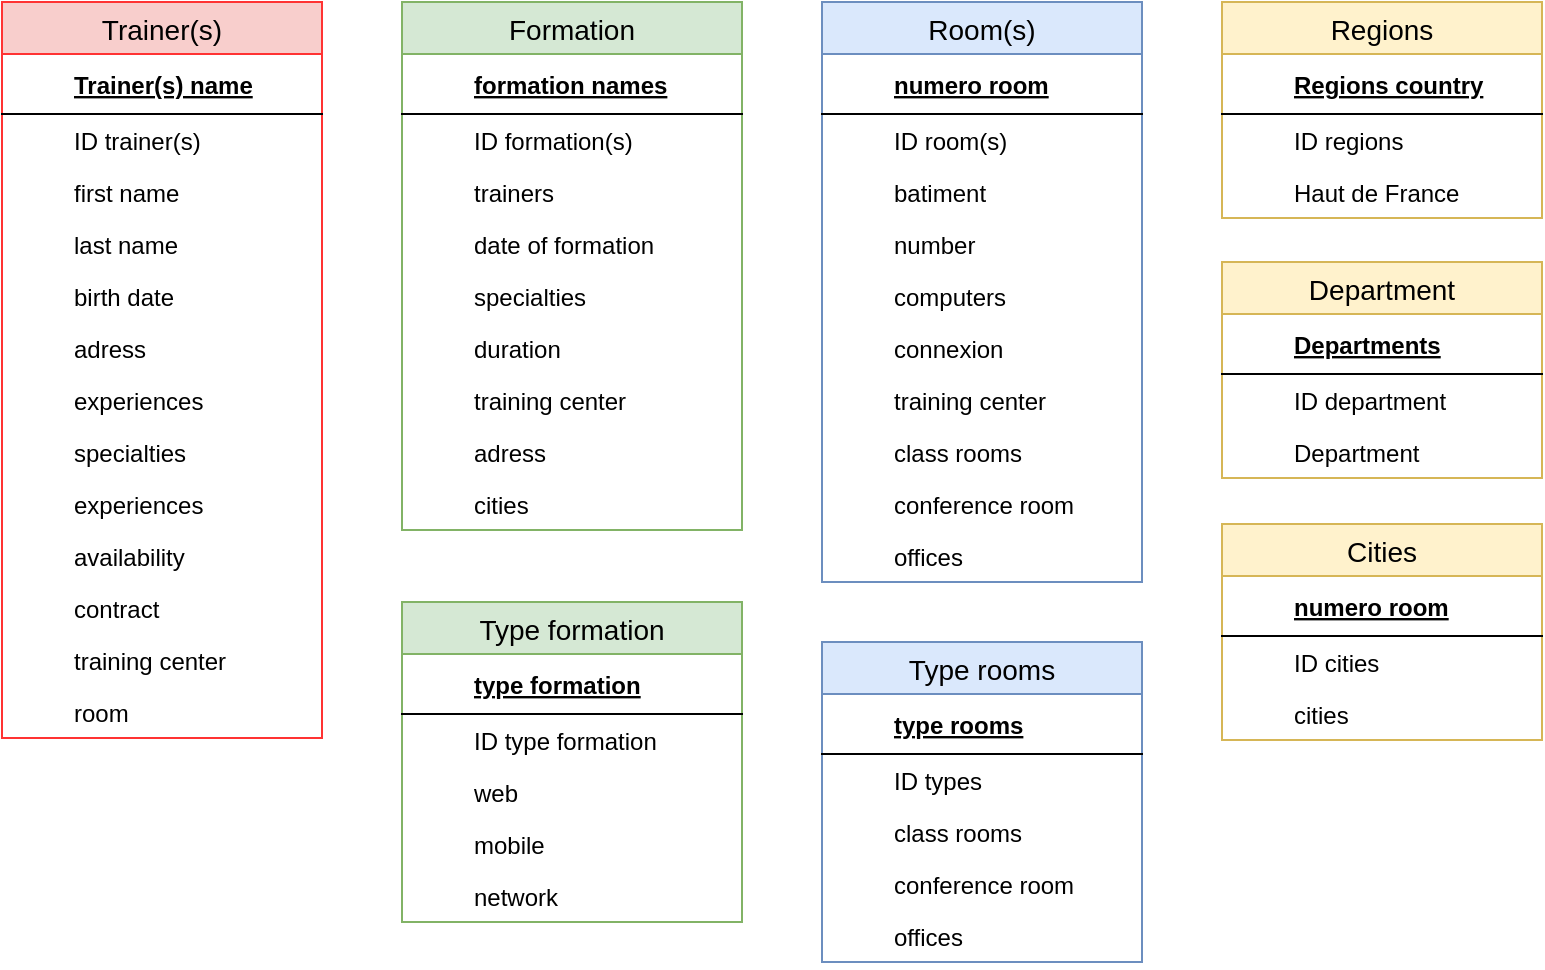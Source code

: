 <mxfile version="12.5.1" type="device"><diagram id="X-OkMKWLQy2tq75HIEGW" name="Page-1"><mxGraphModel dx="2249" dy="762" grid="1" gridSize="10" guides="1" tooltips="1" connect="1" arrows="1" fold="1" page="1" pageScale="1" pageWidth="827" pageHeight="1169" math="0" shadow="0"><root><mxCell id="0"/><mxCell id="1" parent="0"/><mxCell id="UwQxbtDNf4W1F2og5QX_-119" value="Trainer(s)" style="swimlane;fontStyle=0;childLayout=stackLayout;horizontal=1;startSize=26;fillColor=#f8cecc;horizontalStack=0;resizeParent=1;resizeParentMax=0;resizeLast=0;collapsible=1;marginBottom=0;swimlaneFillColor=#ffffff;align=center;fontSize=14;strokeColor=#FF3333;" vertex="1" parent="1"><mxGeometry x="-790" width="160" height="368" as="geometry"><mxRectangle x="20" y="20" width="90" height="26" as="alternateBounds"/></mxGeometry></mxCell><mxCell id="UwQxbtDNf4W1F2og5QX_-120" value="Trainer(s) name" style="shape=partialRectangle;top=0;left=0;right=0;bottom=1;align=left;verticalAlign=middle;fillColor=none;spacingLeft=34;spacingRight=4;overflow=hidden;rotatable=0;points=[[0,0.5],[1,0.5]];portConstraint=eastwest;dropTarget=0;fontStyle=5;fontSize=12;" vertex="1" parent="UwQxbtDNf4W1F2og5QX_-119"><mxGeometry y="26" width="160" height="30" as="geometry"/></mxCell><mxCell id="UwQxbtDNf4W1F2og5QX_-134" value="ID trainer(s)" style="shape=partialRectangle;top=0;left=0;right=0;bottom=0;align=left;verticalAlign=top;fillColor=none;spacingLeft=34;spacingRight=4;overflow=hidden;rotatable=0;points=[[0,0.5],[1,0.5]];portConstraint=eastwest;dropTarget=0;fontSize=12;" vertex="1" parent="UwQxbtDNf4W1F2og5QX_-119"><mxGeometry y="56" width="160" height="26" as="geometry"/></mxCell><mxCell id="UwQxbtDNf4W1F2og5QX_-124" value="first name" style="shape=partialRectangle;top=0;left=0;right=0;bottom=0;align=left;verticalAlign=top;fillColor=none;spacingLeft=34;spacingRight=4;overflow=hidden;rotatable=0;points=[[0,0.5],[1,0.5]];portConstraint=eastwest;dropTarget=0;fontSize=12;" vertex="1" parent="UwQxbtDNf4W1F2og5QX_-119"><mxGeometry y="82" width="160" height="26" as="geometry"/></mxCell><mxCell id="UwQxbtDNf4W1F2og5QX_-125" value="last name" style="shape=partialRectangle;top=0;left=0;right=0;bottom=0;align=left;verticalAlign=top;fillColor=none;spacingLeft=34;spacingRight=4;overflow=hidden;rotatable=0;points=[[0,0.5],[1,0.5]];portConstraint=eastwest;dropTarget=0;fontSize=12;" vertex="1" parent="UwQxbtDNf4W1F2og5QX_-119"><mxGeometry y="108" width="160" height="26" as="geometry"/></mxCell><mxCell id="UwQxbtDNf4W1F2og5QX_-129" value="birth date" style="shape=partialRectangle;top=0;left=0;right=0;bottom=0;align=left;verticalAlign=top;fillColor=none;spacingLeft=34;spacingRight=4;overflow=hidden;rotatable=0;points=[[0,0.5],[1,0.5]];portConstraint=eastwest;dropTarget=0;fontSize=12;" vertex="1" parent="UwQxbtDNf4W1F2og5QX_-119"><mxGeometry y="134" width="160" height="26" as="geometry"/></mxCell><mxCell id="UwQxbtDNf4W1F2og5QX_-121" value="adress" style="shape=partialRectangle;top=0;left=0;right=0;bottom=0;align=left;verticalAlign=top;fillColor=none;spacingLeft=34;spacingRight=4;overflow=hidden;rotatable=0;points=[[0,0.5],[1,0.5]];portConstraint=eastwest;dropTarget=0;fontSize=12;" vertex="1" parent="UwQxbtDNf4W1F2og5QX_-119"><mxGeometry y="160" width="160" height="26" as="geometry"/></mxCell><mxCell id="UwQxbtDNf4W1F2og5QX_-122" value="experiences" style="shape=partialRectangle;top=0;left=0;right=0;bottom=0;align=left;verticalAlign=top;fillColor=none;spacingLeft=34;spacingRight=4;overflow=hidden;rotatable=0;points=[[0,0.5],[1,0.5]];portConstraint=eastwest;dropTarget=0;fontSize=12;" vertex="1" parent="UwQxbtDNf4W1F2og5QX_-119"><mxGeometry y="186" width="160" height="26" as="geometry"/></mxCell><mxCell id="UwQxbtDNf4W1F2og5QX_-123" value="specialties" style="shape=partialRectangle;top=0;left=0;right=0;bottom=0;align=left;verticalAlign=top;fillColor=none;spacingLeft=34;spacingRight=4;overflow=hidden;rotatable=0;points=[[0,0.5],[1,0.5]];portConstraint=eastwest;dropTarget=0;fontSize=12;" vertex="1" parent="UwQxbtDNf4W1F2og5QX_-119"><mxGeometry y="212" width="160" height="26" as="geometry"/></mxCell><mxCell id="UwQxbtDNf4W1F2og5QX_-130" value="experiences" style="shape=partialRectangle;top=0;left=0;right=0;bottom=0;align=left;verticalAlign=top;fillColor=none;spacingLeft=34;spacingRight=4;overflow=hidden;rotatable=0;points=[[0,0.5],[1,0.5]];portConstraint=eastwest;dropTarget=0;fontSize=12;" vertex="1" parent="UwQxbtDNf4W1F2og5QX_-119"><mxGeometry y="238" width="160" height="26" as="geometry"/></mxCell><mxCell id="UwQxbtDNf4W1F2og5QX_-131" value="availability" style="shape=partialRectangle;top=0;left=0;right=0;bottom=0;align=left;verticalAlign=top;fillColor=none;spacingLeft=34;spacingRight=4;overflow=hidden;rotatable=0;points=[[0,0.5],[1,0.5]];portConstraint=eastwest;dropTarget=0;fontSize=12;" vertex="1" parent="UwQxbtDNf4W1F2og5QX_-119"><mxGeometry y="264" width="160" height="26" as="geometry"/></mxCell><mxCell id="UwQxbtDNf4W1F2og5QX_-132" value="contract" style="shape=partialRectangle;top=0;left=0;right=0;bottom=0;align=left;verticalAlign=top;fillColor=none;spacingLeft=34;spacingRight=4;overflow=hidden;rotatable=0;points=[[0,0.5],[1,0.5]];portConstraint=eastwest;dropTarget=0;fontSize=12;" vertex="1" parent="UwQxbtDNf4W1F2og5QX_-119"><mxGeometry y="290" width="160" height="26" as="geometry"/></mxCell><mxCell id="UwQxbtDNf4W1F2og5QX_-133" value="training center" style="shape=partialRectangle;top=0;left=0;right=0;bottom=0;align=left;verticalAlign=top;fillColor=none;spacingLeft=34;spacingRight=4;overflow=hidden;rotatable=0;points=[[0,0.5],[1,0.5]];portConstraint=eastwest;dropTarget=0;fontSize=12;" vertex="1" parent="UwQxbtDNf4W1F2og5QX_-119"><mxGeometry y="316" width="160" height="26" as="geometry"/></mxCell><mxCell id="UwQxbtDNf4W1F2og5QX_-167" value="room" style="shape=partialRectangle;top=0;left=0;right=0;bottom=0;align=left;verticalAlign=top;fillColor=none;spacingLeft=34;spacingRight=4;overflow=hidden;rotatable=0;points=[[0,0.5],[1,0.5]];portConstraint=eastwest;dropTarget=0;fontSize=12;" vertex="1" parent="UwQxbtDNf4W1F2og5QX_-119"><mxGeometry y="342" width="160" height="26" as="geometry"/></mxCell><mxCell id="UwQxbtDNf4W1F2og5QX_-214" value="" style="group" vertex="1" connectable="0" parent="1"><mxGeometry x="-350" width="160" height="450" as="geometry"/></mxCell><mxCell id="UwQxbtDNf4W1F2og5QX_-48" value="Room(s)" style="swimlane;fontStyle=0;childLayout=stackLayout;horizontal=1;startSize=26;fillColor=#dae8fc;horizontalStack=0;resizeParent=1;resizeParentMax=0;resizeLast=0;collapsible=1;marginBottom=0;swimlaneFillColor=#ffffff;align=center;fontSize=14;strokeColor=#6c8ebf;" vertex="1" parent="UwQxbtDNf4W1F2og5QX_-214"><mxGeometry x="-30" width="160" height="290" as="geometry"/></mxCell><mxCell id="UwQxbtDNf4W1F2og5QX_-49" value="numero room" style="shape=partialRectangle;top=0;left=0;right=0;bottom=1;align=left;verticalAlign=middle;fillColor=none;spacingLeft=34;spacingRight=4;overflow=hidden;rotatable=0;points=[[0,0.5],[1,0.5]];portConstraint=eastwest;dropTarget=0;fontStyle=5;fontSize=12;" vertex="1" parent="UwQxbtDNf4W1F2og5QX_-48"><mxGeometry y="26" width="160" height="30" as="geometry"/></mxCell><mxCell id="UwQxbtDNf4W1F2og5QX_-51" value="ID room(s)" style="shape=partialRectangle;top=0;left=0;right=0;bottom=0;align=left;verticalAlign=top;fillColor=none;spacingLeft=34;spacingRight=4;overflow=hidden;rotatable=0;points=[[0,0.5],[1,0.5]];portConstraint=eastwest;dropTarget=0;fontSize=12;" vertex="1" parent="UwQxbtDNf4W1F2og5QX_-48"><mxGeometry y="56" width="160" height="26" as="geometry"/></mxCell><mxCell id="UwQxbtDNf4W1F2og5QX_-136" value="batiment" style="shape=partialRectangle;top=0;left=0;right=0;bottom=0;align=left;verticalAlign=top;fillColor=none;spacingLeft=34;spacingRight=4;overflow=hidden;rotatable=0;points=[[0,0.5],[1,0.5]];portConstraint=eastwest;dropTarget=0;fontSize=12;" vertex="1" parent="UwQxbtDNf4W1F2og5QX_-48"><mxGeometry y="82" width="160" height="26" as="geometry"/></mxCell><mxCell id="UwQxbtDNf4W1F2og5QX_-53" value="number" style="shape=partialRectangle;top=0;left=0;right=0;bottom=0;align=left;verticalAlign=top;fillColor=none;spacingLeft=34;spacingRight=4;overflow=hidden;rotatable=0;points=[[0,0.5],[1,0.5]];portConstraint=eastwest;dropTarget=0;fontSize=12;" vertex="1" parent="UwQxbtDNf4W1F2og5QX_-48"><mxGeometry y="108" width="160" height="26" as="geometry"/></mxCell><mxCell id="UwQxbtDNf4W1F2og5QX_-55" value="computers" style="shape=partialRectangle;top=0;left=0;right=0;bottom=0;align=left;verticalAlign=top;fillColor=none;spacingLeft=34;spacingRight=4;overflow=hidden;rotatable=0;points=[[0,0.5],[1,0.5]];portConstraint=eastwest;dropTarget=0;fontSize=12;" vertex="1" parent="UwQxbtDNf4W1F2og5QX_-48"><mxGeometry y="134" width="160" height="26" as="geometry"/></mxCell><mxCell id="UwQxbtDNf4W1F2og5QX_-74" value="connexion" style="shape=partialRectangle;top=0;left=0;right=0;bottom=0;align=left;verticalAlign=top;fillColor=none;spacingLeft=34;spacingRight=4;overflow=hidden;rotatable=0;points=[[0,0.5],[1,0.5]];portConstraint=eastwest;dropTarget=0;fontSize=12;" vertex="1" parent="UwQxbtDNf4W1F2og5QX_-48"><mxGeometry y="160" width="160" height="26" as="geometry"/></mxCell><mxCell id="UwQxbtDNf4W1F2og5QX_-103" value="training center" style="shape=partialRectangle;top=0;left=0;right=0;bottom=0;align=left;verticalAlign=top;fillColor=none;spacingLeft=34;spacingRight=4;overflow=hidden;rotatable=0;points=[[0,0.5],[1,0.5]];portConstraint=eastwest;dropTarget=0;fontSize=12;" vertex="1" parent="UwQxbtDNf4W1F2og5QX_-48"><mxGeometry y="186" width="160" height="26" as="geometry"/></mxCell><mxCell id="UwQxbtDNf4W1F2og5QX_-164" value="class rooms" style="shape=partialRectangle;top=0;left=0;right=0;bottom=0;align=left;verticalAlign=top;fillColor=none;spacingLeft=34;spacingRight=4;overflow=hidden;rotatable=0;points=[[0,0.5],[1,0.5]];portConstraint=eastwest;dropTarget=0;fontSize=12;" vertex="1" parent="UwQxbtDNf4W1F2og5QX_-48"><mxGeometry y="212" width="160" height="26" as="geometry"/></mxCell><mxCell id="UwQxbtDNf4W1F2og5QX_-165" value="conference room" style="shape=partialRectangle;top=0;left=0;right=0;bottom=0;align=left;verticalAlign=top;fillColor=none;spacingLeft=34;spacingRight=4;overflow=hidden;rotatable=0;points=[[0,0.5],[1,0.5]];portConstraint=eastwest;dropTarget=0;fontSize=12;" vertex="1" parent="UwQxbtDNf4W1F2og5QX_-48"><mxGeometry y="238" width="160" height="26" as="geometry"/></mxCell><mxCell id="UwQxbtDNf4W1F2og5QX_-166" value="offices" style="shape=partialRectangle;top=0;left=0;right=0;bottom=0;align=left;verticalAlign=top;fillColor=none;spacingLeft=34;spacingRight=4;overflow=hidden;rotatable=0;points=[[0,0.5],[1,0.5]];portConstraint=eastwest;dropTarget=0;fontSize=12;" vertex="1" parent="UwQxbtDNf4W1F2og5QX_-48"><mxGeometry y="264" width="160" height="26" as="geometry"/></mxCell><mxCell id="UwQxbtDNf4W1F2og5QX_-203" value="Type rooms" style="swimlane;fontStyle=0;childLayout=stackLayout;horizontal=1;startSize=26;fillColor=#dae8fc;horizontalStack=0;resizeParent=1;resizeParentMax=0;resizeLast=0;collapsible=1;marginBottom=0;swimlaneFillColor=#ffffff;align=center;fontSize=14;strokeColor=#6c8ebf;" vertex="1" parent="UwQxbtDNf4W1F2og5QX_-214"><mxGeometry x="-30" y="320" width="160" height="160" as="geometry"/></mxCell><mxCell id="UwQxbtDNf4W1F2og5QX_-204" value="type rooms" style="shape=partialRectangle;top=0;left=0;right=0;bottom=1;align=left;verticalAlign=middle;fillColor=none;spacingLeft=34;spacingRight=4;overflow=hidden;rotatable=0;points=[[0,0.5],[1,0.5]];portConstraint=eastwest;dropTarget=0;fontStyle=5;fontSize=12;" vertex="1" parent="UwQxbtDNf4W1F2og5QX_-203"><mxGeometry y="26" width="160" height="30" as="geometry"/></mxCell><mxCell id="UwQxbtDNf4W1F2og5QX_-205" value="ID types" style="shape=partialRectangle;top=0;left=0;right=0;bottom=0;align=left;verticalAlign=top;fillColor=none;spacingLeft=34;spacingRight=4;overflow=hidden;rotatable=0;points=[[0,0.5],[1,0.5]];portConstraint=eastwest;dropTarget=0;fontSize=12;" vertex="1" parent="UwQxbtDNf4W1F2og5QX_-203"><mxGeometry y="56" width="160" height="26" as="geometry"/></mxCell><mxCell id="UwQxbtDNf4W1F2og5QX_-211" value="class rooms" style="shape=partialRectangle;top=0;left=0;right=0;bottom=0;align=left;verticalAlign=top;fillColor=none;spacingLeft=34;spacingRight=4;overflow=hidden;rotatable=0;points=[[0,0.5],[1,0.5]];portConstraint=eastwest;dropTarget=0;fontSize=12;" vertex="1" parent="UwQxbtDNf4W1F2og5QX_-203"><mxGeometry y="82" width="160" height="26" as="geometry"/></mxCell><mxCell id="UwQxbtDNf4W1F2og5QX_-212" value="conference room" style="shape=partialRectangle;top=0;left=0;right=0;bottom=0;align=left;verticalAlign=top;fillColor=none;spacingLeft=34;spacingRight=4;overflow=hidden;rotatable=0;points=[[0,0.5],[1,0.5]];portConstraint=eastwest;dropTarget=0;fontSize=12;" vertex="1" parent="UwQxbtDNf4W1F2og5QX_-203"><mxGeometry y="108" width="160" height="26" as="geometry"/></mxCell><mxCell id="UwQxbtDNf4W1F2og5QX_-213" value="offices" style="shape=partialRectangle;top=0;left=0;right=0;bottom=0;align=left;verticalAlign=top;fillColor=none;spacingLeft=34;spacingRight=4;overflow=hidden;rotatable=0;points=[[0,0.5],[1,0.5]];portConstraint=eastwest;dropTarget=0;fontSize=12;" vertex="1" parent="UwQxbtDNf4W1F2og5QX_-203"><mxGeometry y="134" width="160" height="26" as="geometry"/></mxCell><mxCell id="UwQxbtDNf4W1F2og5QX_-235" value="" style="group" vertex="1" connectable="0" parent="1"><mxGeometry x="-590" width="170" height="424" as="geometry"/></mxCell><mxCell id="UwQxbtDNf4W1F2og5QX_-78" value="Formation" style="swimlane;fontStyle=0;childLayout=stackLayout;horizontal=1;startSize=26;fillColor=#d5e8d4;horizontalStack=0;resizeParent=1;resizeParentMax=0;resizeLast=0;collapsible=1;marginBottom=0;swimlaneFillColor=#ffffff;align=center;fontSize=14;strokeColor=#82b366;" vertex="1" parent="UwQxbtDNf4W1F2og5QX_-235"><mxGeometry width="170" height="264" as="geometry"><mxRectangle x="20" y="20" width="90" height="26" as="alternateBounds"/></mxGeometry></mxCell><mxCell id="UwQxbtDNf4W1F2og5QX_-79" value="formation names" style="shape=partialRectangle;top=0;left=0;right=0;bottom=1;align=left;verticalAlign=middle;fillColor=none;spacingLeft=34;spacingRight=4;overflow=hidden;rotatable=0;points=[[0,0.5],[1,0.5]];portConstraint=eastwest;dropTarget=0;fontStyle=5;fontSize=12;" vertex="1" parent="UwQxbtDNf4W1F2og5QX_-78"><mxGeometry y="26" width="170" height="30" as="geometry"/></mxCell><mxCell id="UwQxbtDNf4W1F2og5QX_-81" value="ID formation(s)" style="shape=partialRectangle;top=0;left=0;right=0;bottom=0;align=left;verticalAlign=top;fillColor=none;spacingLeft=34;spacingRight=4;overflow=hidden;rotatable=0;points=[[0,0.5],[1,0.5]];portConstraint=eastwest;dropTarget=0;fontSize=12;" vertex="1" parent="UwQxbtDNf4W1F2og5QX_-78"><mxGeometry y="56" width="170" height="26" as="geometry"/></mxCell><mxCell id="UwQxbtDNf4W1F2og5QX_-135" value="trainers" style="shape=partialRectangle;top=0;left=0;right=0;bottom=0;align=left;verticalAlign=top;fillColor=none;spacingLeft=34;spacingRight=4;overflow=hidden;rotatable=0;points=[[0,0.5],[1,0.5]];portConstraint=eastwest;dropTarget=0;fontSize=12;" vertex="1" parent="UwQxbtDNf4W1F2og5QX_-78"><mxGeometry y="82" width="170" height="26" as="geometry"/></mxCell><mxCell id="UwQxbtDNf4W1F2og5QX_-83" value="date of formation" style="shape=partialRectangle;top=0;left=0;right=0;bottom=0;align=left;verticalAlign=top;fillColor=none;spacingLeft=34;spacingRight=4;overflow=hidden;rotatable=0;points=[[0,0.5],[1,0.5]];portConstraint=eastwest;dropTarget=0;fontSize=12;" vertex="1" parent="UwQxbtDNf4W1F2og5QX_-78"><mxGeometry y="108" width="170" height="26" as="geometry"/></mxCell><mxCell id="UwQxbtDNf4W1F2og5QX_-85" value="specialties" style="shape=partialRectangle;top=0;left=0;right=0;bottom=0;align=left;verticalAlign=top;fillColor=none;spacingLeft=34;spacingRight=4;overflow=hidden;rotatable=0;points=[[0,0.5],[1,0.5]];portConstraint=eastwest;dropTarget=0;fontSize=12;" vertex="1" parent="UwQxbtDNf4W1F2og5QX_-78"><mxGeometry y="134" width="170" height="26" as="geometry"/></mxCell><mxCell id="UwQxbtDNf4W1F2og5QX_-87" value="duration" style="shape=partialRectangle;top=0;left=0;right=0;bottom=0;align=left;verticalAlign=top;fillColor=none;spacingLeft=34;spacingRight=4;overflow=hidden;rotatable=0;points=[[0,0.5],[1,0.5]];portConstraint=eastwest;dropTarget=0;fontSize=12;" vertex="1" parent="UwQxbtDNf4W1F2og5QX_-78"><mxGeometry y="160" width="170" height="26" as="geometry"/></mxCell><mxCell id="UwQxbtDNf4W1F2og5QX_-97" value="training center" style="shape=partialRectangle;top=0;left=0;right=0;bottom=0;align=left;verticalAlign=top;fillColor=none;spacingLeft=34;spacingRight=4;overflow=hidden;rotatable=0;points=[[0,0.5],[1,0.5]];portConstraint=eastwest;dropTarget=0;fontSize=12;strokeWidth=1;" vertex="1" parent="UwQxbtDNf4W1F2og5QX_-78"><mxGeometry y="186" width="170" height="26" as="geometry"/></mxCell><mxCell id="UwQxbtDNf4W1F2og5QX_-169" value="adress" style="shape=partialRectangle;top=0;left=0;right=0;bottom=0;align=left;verticalAlign=top;fillColor=none;spacingLeft=34;spacingRight=4;overflow=hidden;rotatable=0;points=[[0,0.5],[1,0.5]];portConstraint=eastwest;dropTarget=0;fontSize=12;strokeWidth=1;" vertex="1" parent="UwQxbtDNf4W1F2og5QX_-78"><mxGeometry y="212" width="170" height="26" as="geometry"/></mxCell><mxCell id="UwQxbtDNf4W1F2og5QX_-170" value="cities" style="shape=partialRectangle;top=0;left=0;right=0;bottom=0;align=left;verticalAlign=top;fillColor=none;spacingLeft=34;spacingRight=4;overflow=hidden;rotatable=0;points=[[0,0.5],[1,0.5]];portConstraint=eastwest;dropTarget=0;fontSize=12;strokeWidth=1;" vertex="1" parent="UwQxbtDNf4W1F2og5QX_-78"><mxGeometry y="238" width="170" height="26" as="geometry"/></mxCell><mxCell id="UwQxbtDNf4W1F2og5QX_-215" value="Type formation" style="swimlane;fontStyle=0;childLayout=stackLayout;horizontal=1;startSize=26;fillColor=#d5e8d4;horizontalStack=0;resizeParent=1;resizeParentMax=0;resizeLast=0;collapsible=1;marginBottom=0;swimlaneFillColor=#ffffff;align=center;fontSize=14;strokeColor=#82b366;" vertex="1" parent="UwQxbtDNf4W1F2og5QX_-235"><mxGeometry y="300" width="170" height="160" as="geometry"/></mxCell><mxCell id="UwQxbtDNf4W1F2og5QX_-216" value="type formation" style="shape=partialRectangle;top=0;left=0;right=0;bottom=1;align=left;verticalAlign=middle;fillColor=none;spacingLeft=34;spacingRight=4;overflow=hidden;rotatable=0;points=[[0,0.5],[1,0.5]];portConstraint=eastwest;dropTarget=0;fontStyle=5;fontSize=12;" vertex="1" parent="UwQxbtDNf4W1F2og5QX_-215"><mxGeometry y="26" width="170" height="30" as="geometry"/></mxCell><mxCell id="UwQxbtDNf4W1F2og5QX_-217" value="ID type formation" style="shape=partialRectangle;top=0;left=0;right=0;bottom=0;align=left;verticalAlign=top;fillColor=none;spacingLeft=34;spacingRight=4;overflow=hidden;rotatable=0;points=[[0,0.5],[1,0.5]];portConstraint=eastwest;dropTarget=0;fontSize=12;" vertex="1" parent="UwQxbtDNf4W1F2og5QX_-215"><mxGeometry y="56" width="170" height="26" as="geometry"/></mxCell><mxCell id="UwQxbtDNf4W1F2og5QX_-218" value="web" style="shape=partialRectangle;top=0;left=0;right=0;bottom=0;align=left;verticalAlign=top;fillColor=none;spacingLeft=34;spacingRight=4;overflow=hidden;rotatable=0;points=[[0,0.5],[1,0.5]];portConstraint=eastwest;dropTarget=0;fontSize=12;" vertex="1" parent="UwQxbtDNf4W1F2og5QX_-215"><mxGeometry y="82" width="170" height="26" as="geometry"/></mxCell><mxCell id="UwQxbtDNf4W1F2og5QX_-219" value="mobile" style="shape=partialRectangle;top=0;left=0;right=0;bottom=0;align=left;verticalAlign=top;fillColor=none;spacingLeft=34;spacingRight=4;overflow=hidden;rotatable=0;points=[[0,0.5],[1,0.5]];portConstraint=eastwest;dropTarget=0;fontSize=12;" vertex="1" parent="UwQxbtDNf4W1F2og5QX_-215"><mxGeometry y="108" width="170" height="26" as="geometry"/></mxCell><mxCell id="UwQxbtDNf4W1F2og5QX_-220" value="network" style="shape=partialRectangle;top=0;left=0;right=0;bottom=0;align=left;verticalAlign=top;fillColor=none;spacingLeft=34;spacingRight=4;overflow=hidden;rotatable=0;points=[[0,0.5],[1,0.5]];portConstraint=eastwest;dropTarget=0;fontSize=12;" vertex="1" parent="UwQxbtDNf4W1F2og5QX_-215"><mxGeometry y="134" width="170" height="26" as="geometry"/></mxCell><mxCell id="UwQxbtDNf4W1F2og5QX_-199" value="" style="group;" vertex="1" connectable="0" parent="1"><mxGeometry x="-180" width="160" height="402" as="geometry"/></mxCell><mxCell id="UwQxbtDNf4W1F2og5QX_-173" value="Cities" style="swimlane;fontStyle=0;childLayout=stackLayout;horizontal=1;startSize=26;fillColor=#fff2cc;horizontalStack=0;resizeParent=1;resizeParentMax=0;resizeLast=0;collapsible=1;marginBottom=0;swimlaneFillColor=#ffffff;align=center;fontSize=14;strokeColor=#d6b656;" vertex="1" parent="UwQxbtDNf4W1F2og5QX_-199"><mxGeometry y="261" width="160" height="108" as="geometry"/></mxCell><mxCell id="UwQxbtDNf4W1F2og5QX_-174" value="numero room" style="shape=partialRectangle;top=0;left=0;right=0;bottom=1;align=left;verticalAlign=middle;fillColor=none;spacingLeft=34;spacingRight=4;overflow=hidden;rotatable=0;points=[[0,0.5],[1,0.5]];portConstraint=eastwest;dropTarget=0;fontStyle=5;fontSize=12;" vertex="1" parent="UwQxbtDNf4W1F2og5QX_-173"><mxGeometry y="26" width="160" height="30" as="geometry"/></mxCell><mxCell id="UwQxbtDNf4W1F2og5QX_-175" value="ID cities" style="shape=partialRectangle;top=0;left=0;right=0;bottom=0;align=left;verticalAlign=top;fillColor=none;spacingLeft=34;spacingRight=4;overflow=hidden;rotatable=0;points=[[0,0.5],[1,0.5]];portConstraint=eastwest;dropTarget=0;fontSize=12;" vertex="1" parent="UwQxbtDNf4W1F2og5QX_-173"><mxGeometry y="56" width="160" height="26" as="geometry"/></mxCell><mxCell id="UwQxbtDNf4W1F2og5QX_-192" value="cities" style="shape=partialRectangle;top=0;left=0;right=0;bottom=0;align=left;verticalAlign=top;fillColor=none;spacingLeft=34;spacingRight=4;overflow=hidden;rotatable=0;points=[[0,0.5],[1,0.5]];portConstraint=eastwest;dropTarget=0;fontSize=12;" vertex="1" parent="UwQxbtDNf4W1F2og5QX_-173"><mxGeometry y="82" width="160" height="26" as="geometry"/></mxCell><mxCell id="UwQxbtDNf4W1F2og5QX_-193" value="Regions" style="swimlane;fontStyle=0;childLayout=stackLayout;horizontal=1;startSize=26;fillColor=#fff2cc;horizontalStack=0;resizeParent=1;resizeParentMax=0;resizeLast=0;collapsible=1;marginBottom=0;swimlaneFillColor=#ffffff;align=center;fontSize=14;strokeColor=#d6b656;" vertex="1" parent="UwQxbtDNf4W1F2og5QX_-199"><mxGeometry width="160" height="108" as="geometry"/></mxCell><mxCell id="UwQxbtDNf4W1F2og5QX_-194" value="Regions country" style="shape=partialRectangle;top=0;left=0;right=0;bottom=1;align=left;verticalAlign=middle;fillColor=none;spacingLeft=34;spacingRight=4;overflow=hidden;rotatable=0;points=[[0,0.5],[1,0.5]];portConstraint=eastwest;dropTarget=0;fontStyle=5;fontSize=12;" vertex="1" parent="UwQxbtDNf4W1F2og5QX_-193"><mxGeometry y="26" width="160" height="30" as="geometry"/></mxCell><mxCell id="UwQxbtDNf4W1F2og5QX_-195" value="ID regions" style="shape=partialRectangle;top=0;left=0;right=0;bottom=0;align=left;verticalAlign=top;fillColor=none;spacingLeft=34;spacingRight=4;overflow=hidden;rotatable=0;points=[[0,0.5],[1,0.5]];portConstraint=eastwest;dropTarget=0;fontSize=12;" vertex="1" parent="UwQxbtDNf4W1F2og5QX_-193"><mxGeometry y="56" width="160" height="26" as="geometry"/></mxCell><mxCell id="UwQxbtDNf4W1F2og5QX_-196" value="Haut de France" style="shape=partialRectangle;top=0;left=0;right=0;bottom=0;align=left;verticalAlign=top;fillColor=none;spacingLeft=34;spacingRight=4;overflow=hidden;rotatable=0;points=[[0,0.5],[1,0.5]];portConstraint=eastwest;dropTarget=0;fontSize=12;" vertex="1" parent="UwQxbtDNf4W1F2og5QX_-193"><mxGeometry y="82" width="160" height="26" as="geometry"/></mxCell><mxCell id="UwQxbtDNf4W1F2og5QX_-187" value="Department" style="swimlane;fontStyle=0;childLayout=stackLayout;horizontal=1;startSize=26;fillColor=#fff2cc;horizontalStack=0;resizeParent=1;resizeParentMax=0;resizeLast=0;collapsible=1;marginBottom=0;swimlaneFillColor=#ffffff;align=center;fontSize=14;strokeColor=#d6b656;" vertex="1" parent="UwQxbtDNf4W1F2og5QX_-199"><mxGeometry y="130" width="160" height="108" as="geometry"/></mxCell><mxCell id="UwQxbtDNf4W1F2og5QX_-188" value="Departments" style="shape=partialRectangle;top=0;left=0;right=0;bottom=1;align=left;verticalAlign=middle;fillColor=none;spacingLeft=34;spacingRight=4;overflow=hidden;rotatable=0;points=[[0,0.5],[1,0.5]];portConstraint=eastwest;dropTarget=0;fontStyle=5;fontSize=12;" vertex="1" parent="UwQxbtDNf4W1F2og5QX_-187"><mxGeometry y="26" width="160" height="30" as="geometry"/></mxCell><mxCell id="UwQxbtDNf4W1F2og5QX_-189" value="ID department" style="shape=partialRectangle;top=0;left=0;right=0;bottom=0;align=left;verticalAlign=top;fillColor=none;spacingLeft=34;spacingRight=4;overflow=hidden;rotatable=0;points=[[0,0.5],[1,0.5]];portConstraint=eastwest;dropTarget=0;fontSize=12;" vertex="1" parent="UwQxbtDNf4W1F2og5QX_-187"><mxGeometry y="56" width="160" height="26" as="geometry"/></mxCell><mxCell id="UwQxbtDNf4W1F2og5QX_-191" value="Department" style="shape=partialRectangle;top=0;left=0;right=0;bottom=0;align=left;verticalAlign=top;fillColor=none;spacingLeft=34;spacingRight=4;overflow=hidden;rotatable=0;points=[[0,0.5],[1,0.5]];portConstraint=eastwest;dropTarget=0;fontSize=12;" vertex="1" parent="UwQxbtDNf4W1F2og5QX_-187"><mxGeometry y="82" width="160" height="26" as="geometry"/></mxCell></root></mxGraphModel></diagram></mxfile>